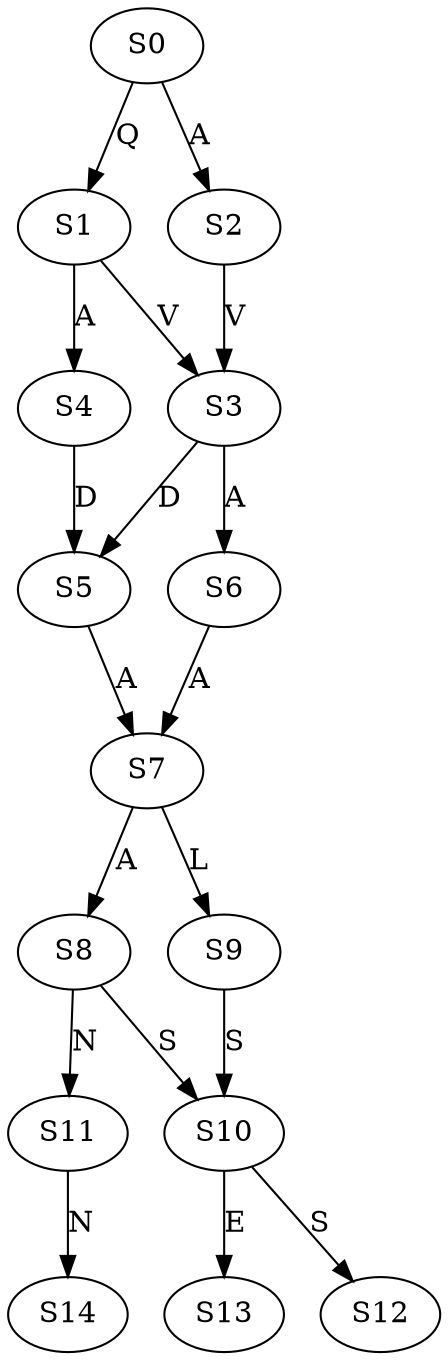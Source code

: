 strict digraph  {
	S0 -> S1 [ label = Q ];
	S0 -> S2 [ label = A ];
	S1 -> S3 [ label = V ];
	S1 -> S4 [ label = A ];
	S2 -> S3 [ label = V ];
	S3 -> S5 [ label = D ];
	S3 -> S6 [ label = A ];
	S4 -> S5 [ label = D ];
	S5 -> S7 [ label = A ];
	S6 -> S7 [ label = A ];
	S7 -> S8 [ label = A ];
	S7 -> S9 [ label = L ];
	S8 -> S10 [ label = S ];
	S8 -> S11 [ label = N ];
	S9 -> S10 [ label = S ];
	S10 -> S12 [ label = S ];
	S10 -> S13 [ label = E ];
	S11 -> S14 [ label = N ];
}
